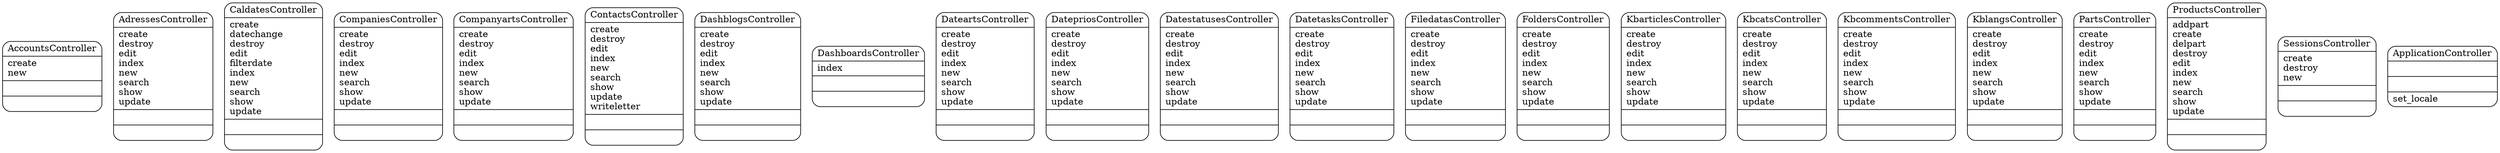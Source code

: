 digraph controllers_diagram {
	graph[overlap=false, splines=true]
	"AccountsController" [shape=Mrecord, label="{AccountsController|create\lnew\l|\l|\l}"]
	"AdressesController" [shape=Mrecord, label="{AdressesController|create\ldestroy\ledit\lindex\lnew\lsearch\lshow\lupdate\l|\l|\l}"]
	"CaldatesController" [shape=Mrecord, label="{CaldatesController|create\ldatechange\ldestroy\ledit\lfilterdate\lindex\lnew\lsearch\lshow\lupdate\l|\l|\l}"]
	"CompaniesController" [shape=Mrecord, label="{CompaniesController|create\ldestroy\ledit\lindex\lnew\lsearch\lshow\lupdate\l|\l|\l}"]
	"CompanyartsController" [shape=Mrecord, label="{CompanyartsController|create\ldestroy\ledit\lindex\lnew\lsearch\lshow\lupdate\l|\l|\l}"]
	"ContactsController" [shape=Mrecord, label="{ContactsController|create\ldestroy\ledit\lindex\lnew\lsearch\lshow\lupdate\lwriteletter\l|\l|\l}"]
	"DashblogsController" [shape=Mrecord, label="{DashblogsController|create\ldestroy\ledit\lindex\lnew\lsearch\lshow\lupdate\l|\l|\l}"]
	"DashboardsController" [shape=Mrecord, label="{DashboardsController|index\l|\l|\l}"]
	"DateartsController" [shape=Mrecord, label="{DateartsController|create\ldestroy\ledit\lindex\lnew\lsearch\lshow\lupdate\l|\l|\l}"]
	"DatepriosController" [shape=Mrecord, label="{DatepriosController|create\ldestroy\ledit\lindex\lnew\lsearch\lshow\lupdate\l|\l|\l}"]
	"DatestatusesController" [shape=Mrecord, label="{DatestatusesController|create\ldestroy\ledit\lindex\lnew\lsearch\lshow\lupdate\l|\l|\l}"]
	"DatetasksController" [shape=Mrecord, label="{DatetasksController|create\ldestroy\ledit\lindex\lnew\lsearch\lshow\lupdate\l|\l|\l}"]
	"FiledatasController" [shape=Mrecord, label="{FiledatasController|create\ldestroy\ledit\lindex\lnew\lsearch\lshow\lupdate\l|\l|\l}"]
	"FoldersController" [shape=Mrecord, label="{FoldersController|create\ldestroy\ledit\lindex\lnew\lsearch\lshow\lupdate\l|\l|\l}"]
	"KbarticlesController" [shape=Mrecord, label="{KbarticlesController|create\ldestroy\ledit\lindex\lnew\lsearch\lshow\lupdate\l|\l|\l}"]
	"KbcatsController" [shape=Mrecord, label="{KbcatsController|create\ldestroy\ledit\lindex\lnew\lsearch\lshow\lupdate\l|\l|\l}"]
	"KbcommentsController" [shape=Mrecord, label="{KbcommentsController|create\ldestroy\ledit\lindex\lnew\lsearch\lshow\lupdate\l|\l|\l}"]
	"KblangsController" [shape=Mrecord, label="{KblangsController|create\ldestroy\ledit\lindex\lnew\lsearch\lshow\lupdate\l|\l|\l}"]
	"PartsController" [shape=Mrecord, label="{PartsController|create\ldestroy\ledit\lindex\lnew\lsearch\lshow\lupdate\l|\l|\l}"]
	"ProductsController" [shape=Mrecord, label="{ProductsController|addpart\lcreate\ldelpart\ldestroy\ledit\lindex\lnew\lsearch\lshow\lupdate\l|\l|\l}"]
	"SessionsController" [shape=Mrecord, label="{SessionsController|create\ldestroy\lnew\l|\l|\l}"]
	"ApplicationController" [shape=Mrecord, label="{ApplicationController|\l|\l|set_locale\l}"]
}
